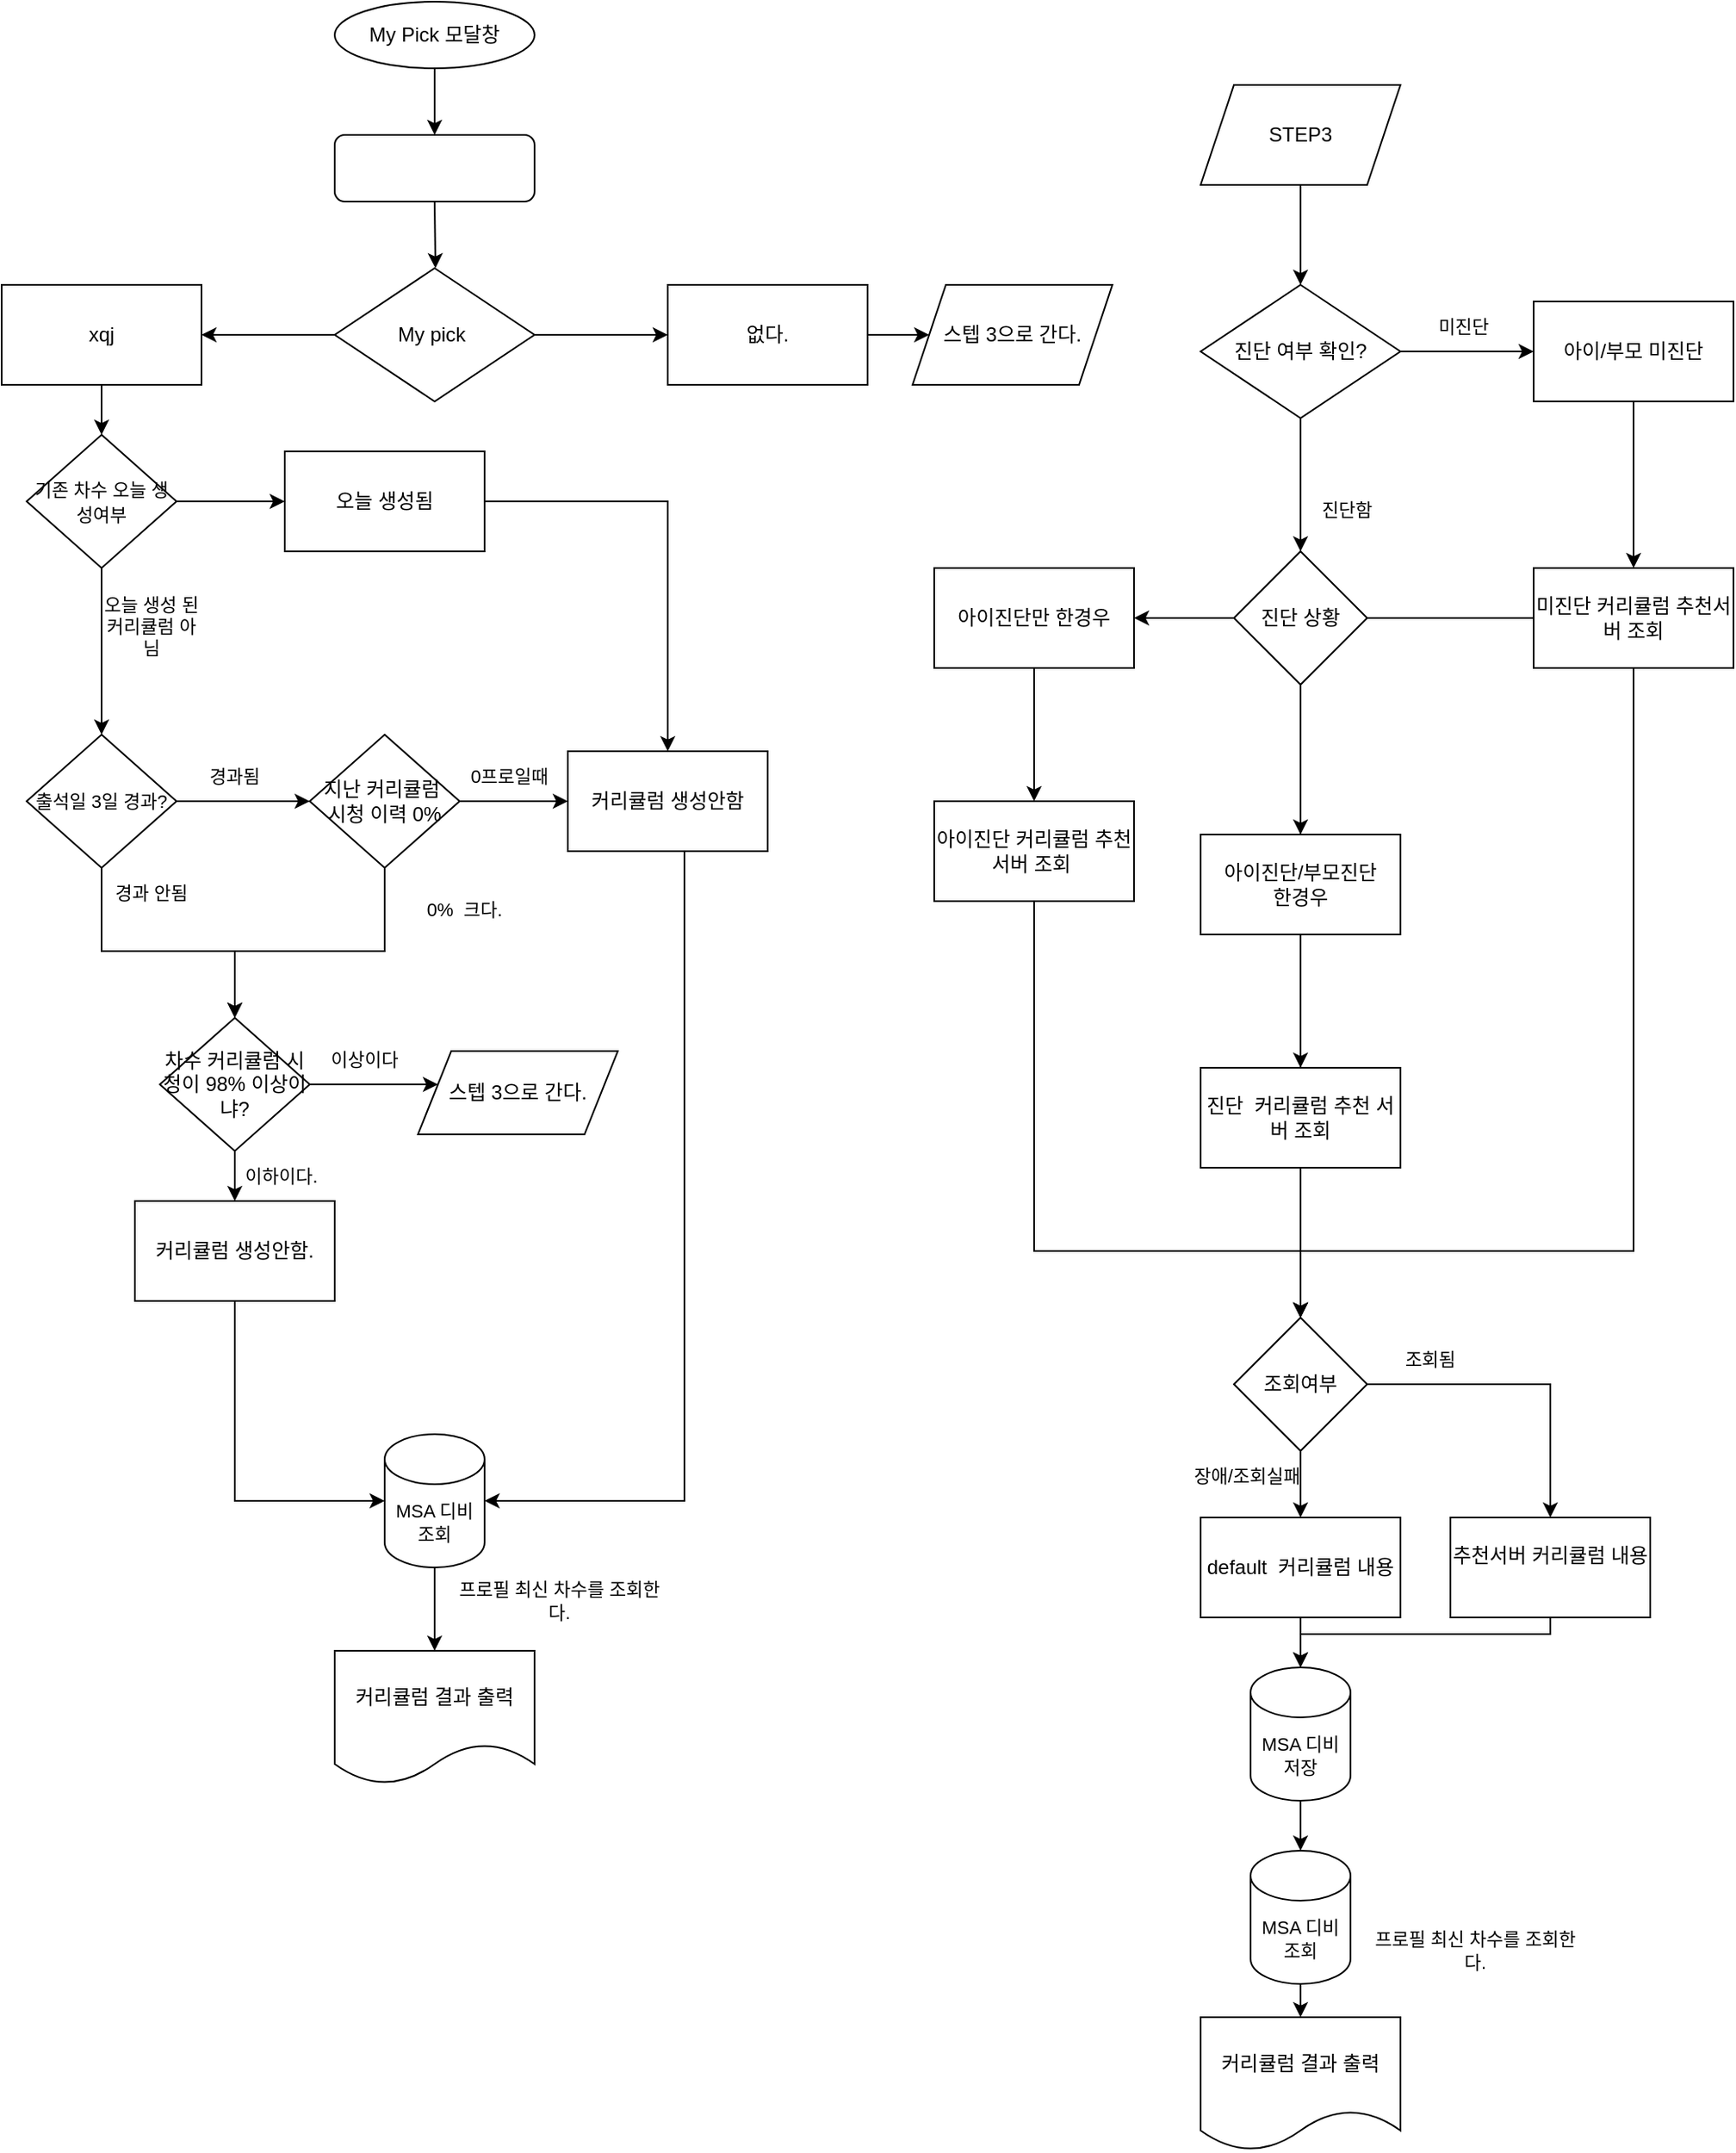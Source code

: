 <mxfile version="21.3.8" type="github">
  <diagram id="9M3qHXlabgps6SP91BO-" name="Page-1">
    <mxGraphModel dx="954" dy="513" grid="1" gridSize="10" guides="1" tooltips="1" connect="1" arrows="1" fold="1" page="1" pageScale="1" pageWidth="827" pageHeight="1169" math="0" shadow="0">
      <root>
        <mxCell id="0" />
        <mxCell id="1" parent="0" />
        <mxCell id="fzmjyrFyGPUT9gfRvAtI-3" value="" style="endArrow=classic;html=1;rounded=0;entryX=0.5;entryY=0;entryDx=0;entryDy=0;" parent="1" target="fzmjyrFyGPUT9gfRvAtI-10" edge="1">
          <mxGeometry width="50" height="50" relative="1" as="geometry">
            <mxPoint x="420" y="40" as="sourcePoint" />
            <mxPoint x="414" y="80" as="targetPoint" />
          </mxGeometry>
        </mxCell>
        <mxCell id="fzmjyrFyGPUT9gfRvAtI-9" value="My Pick 모달창" style="ellipse;whiteSpace=wrap;html=1;" parent="1" vertex="1">
          <mxGeometry x="360" width="120" height="40" as="geometry" />
        </mxCell>
        <mxCell id="fzmjyrFyGPUT9gfRvAtI-10" value="" style="rounded=1;whiteSpace=wrap;html=1;" parent="1" vertex="1">
          <mxGeometry x="360" y="80" width="120" height="40" as="geometry" />
        </mxCell>
        <mxCell id="fzmjyrFyGPUT9gfRvAtI-12" value="" style="endArrow=classic;html=1;rounded=0;" parent="1" edge="1">
          <mxGeometry width="50" height="50" relative="1" as="geometry">
            <mxPoint x="420" y="120" as="sourcePoint" />
            <mxPoint x="420.5" y="160" as="targetPoint" />
          </mxGeometry>
        </mxCell>
        <mxCell id="-nON0nGgF-exj52aO8rV-6" value="" style="edgeStyle=orthogonalEdgeStyle;rounded=0;orthogonalLoop=1;jettySize=auto;html=1;" parent="1" source="-nON0nGgF-exj52aO8rV-3" target="-nON0nGgF-exj52aO8rV-5" edge="1">
          <mxGeometry relative="1" as="geometry" />
        </mxCell>
        <mxCell id="-nON0nGgF-exj52aO8rV-9" value="" style="edgeStyle=orthogonalEdgeStyle;rounded=0;orthogonalLoop=1;jettySize=auto;html=1;" parent="1" source="-nON0nGgF-exj52aO8rV-3" target="-nON0nGgF-exj52aO8rV-8" edge="1">
          <mxGeometry relative="1" as="geometry" />
        </mxCell>
        <mxCell id="-nON0nGgF-exj52aO8rV-3" value="My pick&amp;nbsp;" style="rhombus;whiteSpace=wrap;html=1;" parent="1" vertex="1">
          <mxGeometry x="360" y="160" width="120" height="80" as="geometry" />
        </mxCell>
        <mxCell id="-nON0nGgF-exj52aO8rV-62" value="" style="edgeStyle=orthogonalEdgeStyle;rounded=0;orthogonalLoop=1;jettySize=auto;html=1;fontSize=11;" parent="1" source="-nON0nGgF-exj52aO8rV-5" target="-nON0nGgF-exj52aO8rV-61" edge="1">
          <mxGeometry relative="1" as="geometry" />
        </mxCell>
        <mxCell id="-nON0nGgF-exj52aO8rV-5" value="없다." style="whiteSpace=wrap;html=1;" parent="1" vertex="1">
          <mxGeometry x="560" y="170" width="120" height="60" as="geometry" />
        </mxCell>
        <mxCell id="-nON0nGgF-exj52aO8rV-126" value="" style="edgeStyle=orthogonalEdgeStyle;rounded=0;orthogonalLoop=1;jettySize=auto;html=1;fontSize=11;" parent="1" source="-nON0nGgF-exj52aO8rV-8" target="-nON0nGgF-exj52aO8rV-119" edge="1">
          <mxGeometry relative="1" as="geometry" />
        </mxCell>
        <mxCell id="-nON0nGgF-exj52aO8rV-8" value="xqj" style="whiteSpace=wrap;html=1;" parent="1" vertex="1">
          <mxGeometry x="160" y="170" width="120" height="60" as="geometry" />
        </mxCell>
        <mxCell id="-nON0nGgF-exj52aO8rV-14" value="" style="edgeStyle=orthogonalEdgeStyle;rounded=0;orthogonalLoop=1;jettySize=auto;html=1;" parent="1" source="-nON0nGgF-exj52aO8rV-10" target="-nON0nGgF-exj52aO8rV-13" edge="1">
          <mxGeometry relative="1" as="geometry" />
        </mxCell>
        <mxCell id="-nON0nGgF-exj52aO8rV-20" value="" style="edgeStyle=orthogonalEdgeStyle;rounded=0;orthogonalLoop=1;jettySize=auto;html=1;" parent="1" source="-nON0nGgF-exj52aO8rV-10" target="-nON0nGgF-exj52aO8rV-19" edge="1">
          <mxGeometry relative="1" as="geometry" />
        </mxCell>
        <mxCell id="-nON0nGgF-exj52aO8rV-10" value="진단 여부 확인?" style="rhombus;whiteSpace=wrap;html=1;" parent="1" vertex="1">
          <mxGeometry x="880" y="170" width="120" height="80" as="geometry" />
        </mxCell>
        <mxCell id="-nON0nGgF-exj52aO8rV-16" value="" style="edgeStyle=orthogonalEdgeStyle;rounded=0;orthogonalLoop=1;jettySize=auto;html=1;" parent="1" source="-nON0nGgF-exj52aO8rV-13" target="-nON0nGgF-exj52aO8rV-15" edge="1">
          <mxGeometry relative="1" as="geometry" />
        </mxCell>
        <mxCell id="-nON0nGgF-exj52aO8rV-13" value="아이/부모 미진단" style="whiteSpace=wrap;html=1;" parent="1" vertex="1">
          <mxGeometry x="1080" y="180" width="120" height="60" as="geometry" />
        </mxCell>
        <mxCell id="-nON0nGgF-exj52aO8rV-85" value="" style="edgeStyle=orthogonalEdgeStyle;rounded=0;orthogonalLoop=1;jettySize=auto;html=1;fontSize=11;entryX=0.5;entryY=0;entryDx=0;entryDy=0;" parent="1" source="-nON0nGgF-exj52aO8rV-15" target="-nON0nGgF-exj52aO8rV-82" edge="1">
          <mxGeometry relative="1" as="geometry">
            <mxPoint x="1140" y="480" as="targetPoint" />
          </mxGeometry>
        </mxCell>
        <mxCell id="-nON0nGgF-exj52aO8rV-90" value="" style="edgeStyle=orthogonalEdgeStyle;rounded=0;orthogonalLoop=1;jettySize=auto;html=1;fontSize=11;entryX=0.5;entryY=0;entryDx=0;entryDy=0;" parent="1" source="-nON0nGgF-exj52aO8rV-15" target="-nON0nGgF-exj52aO8rV-82" edge="1">
          <mxGeometry relative="1" as="geometry">
            <mxPoint x="1140" y="480" as="targetPoint" />
            <Array as="points">
              <mxPoint x="1140" y="750" />
              <mxPoint x="940" y="750" />
            </Array>
          </mxGeometry>
        </mxCell>
        <mxCell id="-nON0nGgF-exj52aO8rV-15" value="미진단 커리큘럼 추천서버 조회" style="whiteSpace=wrap;html=1;" parent="1" vertex="1">
          <mxGeometry x="1080" y="340" width="120" height="60" as="geometry" />
        </mxCell>
        <mxCell id="-nON0nGgF-exj52aO8rV-22" value="" style="edgeStyle=orthogonalEdgeStyle;rounded=0;orthogonalLoop=1;jettySize=auto;html=1;" parent="1" source="-nON0nGgF-exj52aO8rV-19" target="-nON0nGgF-exj52aO8rV-21" edge="1">
          <mxGeometry relative="1" as="geometry" />
        </mxCell>
        <mxCell id="-nON0nGgF-exj52aO8rV-24" value="" style="edgeStyle=orthogonalEdgeStyle;rounded=0;orthogonalLoop=1;jettySize=auto;html=1;" parent="1" source="-nON0nGgF-exj52aO8rV-19" target="-nON0nGgF-exj52aO8rV-23" edge="1">
          <mxGeometry relative="1" as="geometry" />
        </mxCell>
        <mxCell id="-nON0nGgF-exj52aO8rV-19" value="진단 상황" style="rhombus;whiteSpace=wrap;html=1;" parent="1" vertex="1">
          <mxGeometry x="900" y="330" width="80" height="80" as="geometry" />
        </mxCell>
        <mxCell id="-nON0nGgF-exj52aO8rV-32" value="" style="edgeStyle=orthogonalEdgeStyle;rounded=0;orthogonalLoop=1;jettySize=auto;html=1;" parent="1" source="-nON0nGgF-exj52aO8rV-21" target="-nON0nGgF-exj52aO8rV-31" edge="1">
          <mxGeometry relative="1" as="geometry" />
        </mxCell>
        <mxCell id="-nON0nGgF-exj52aO8rV-21" value="아이진단만 한경우" style="whiteSpace=wrap;html=1;" parent="1" vertex="1">
          <mxGeometry x="720" y="340" width="120" height="60" as="geometry" />
        </mxCell>
        <mxCell id="-nON0nGgF-exj52aO8rV-26" value="" style="edgeStyle=orthogonalEdgeStyle;rounded=0;orthogonalLoop=1;jettySize=auto;html=1;" parent="1" source="-nON0nGgF-exj52aO8rV-23" target="-nON0nGgF-exj52aO8rV-25" edge="1">
          <mxGeometry relative="1" as="geometry" />
        </mxCell>
        <mxCell id="-nON0nGgF-exj52aO8rV-23" value="아이진단/부모진단 &lt;br&gt;한경우" style="whiteSpace=wrap;html=1;" parent="1" vertex="1">
          <mxGeometry x="880" y="500" width="120" height="60" as="geometry" />
        </mxCell>
        <mxCell id="-nON0nGgF-exj52aO8rV-86" value="" style="edgeStyle=orthogonalEdgeStyle;rounded=0;orthogonalLoop=1;jettySize=auto;html=1;fontSize=11;" parent="1" source="-nON0nGgF-exj52aO8rV-25" target="-nON0nGgF-exj52aO8rV-82" edge="1">
          <mxGeometry relative="1" as="geometry" />
        </mxCell>
        <mxCell id="-nON0nGgF-exj52aO8rV-25" value="진단 &amp;nbsp;커리큘럼 추천 서버 조회" style="whiteSpace=wrap;html=1;" parent="1" vertex="1">
          <mxGeometry x="880" y="640" width="120" height="60" as="geometry" />
        </mxCell>
        <mxCell id="-nON0nGgF-exj52aO8rV-27" value="커리큘럼 결과 출력" style="shape=document;whiteSpace=wrap;html=1;boundedLbl=1;" parent="1" vertex="1">
          <mxGeometry x="880" y="1210" width="120" height="80" as="geometry" />
        </mxCell>
        <mxCell id="-nON0nGgF-exj52aO8rV-88" value="" style="edgeStyle=orthogonalEdgeStyle;rounded=0;orthogonalLoop=1;jettySize=auto;html=1;fontSize=11;entryX=0.5;entryY=0;entryDx=0;entryDy=0;" parent="1" source="-nON0nGgF-exj52aO8rV-31" target="-nON0nGgF-exj52aO8rV-82" edge="1">
          <mxGeometry relative="1" as="geometry">
            <mxPoint x="780" y="620" as="targetPoint" />
            <Array as="points">
              <mxPoint x="780" y="750" />
              <mxPoint x="940" y="750" />
            </Array>
          </mxGeometry>
        </mxCell>
        <mxCell id="-nON0nGgF-exj52aO8rV-31" value="아이진단 커리큘럼 추천서버 조회&amp;nbsp;" style="whiteSpace=wrap;html=1;" parent="1" vertex="1">
          <mxGeometry x="720" y="480" width="120" height="60" as="geometry" />
        </mxCell>
        <mxCell id="-nON0nGgF-exj52aO8rV-39" value="" style="edgeStyle=orthogonalEdgeStyle;rounded=0;orthogonalLoop=1;jettySize=auto;html=1;fontSize=11;" parent="1" source="-nON0nGgF-exj52aO8rV-35" target="-nON0nGgF-exj52aO8rV-38" edge="1">
          <mxGeometry relative="1" as="geometry" />
        </mxCell>
        <mxCell id="-nON0nGgF-exj52aO8rV-46" value="" style="edgeStyle=orthogonalEdgeStyle;rounded=0;orthogonalLoop=1;jettySize=auto;html=1;fontSize=11;entryX=0.5;entryY=0;entryDx=0;entryDy=0;" parent="1" source="-nON0nGgF-exj52aO8rV-35" target="-nON0nGgF-exj52aO8rV-66" edge="1">
          <mxGeometry relative="1" as="geometry">
            <mxPoint x="220" y="570" as="targetPoint" />
            <Array as="points">
              <mxPoint x="220" y="570" />
              <mxPoint x="300" y="570" />
            </Array>
          </mxGeometry>
        </mxCell>
        <mxCell id="-nON0nGgF-exj52aO8rV-35" value="&lt;font style=&quot;font-size: 11px&quot;&gt;출석일 3일 경과?&lt;/font&gt;" style="rhombus;whiteSpace=wrap;html=1;" parent="1" vertex="1">
          <mxGeometry x="175" y="440" width="90" height="80" as="geometry" />
        </mxCell>
        <mxCell id="-nON0nGgF-exj52aO8rV-42" value="" style="edgeStyle=orthogonalEdgeStyle;rounded=0;orthogonalLoop=1;jettySize=auto;html=1;fontSize=11;" parent="1" source="-nON0nGgF-exj52aO8rV-38" target="-nON0nGgF-exj52aO8rV-41" edge="1">
          <mxGeometry relative="1" as="geometry" />
        </mxCell>
        <mxCell id="-nON0nGgF-exj52aO8rV-38" value="지난 커리큘럼&amp;nbsp;&lt;br&gt;시청 이력 0%" style="rhombus;whiteSpace=wrap;html=1;" parent="1" vertex="1">
          <mxGeometry x="345" y="440" width="90" height="80" as="geometry" />
        </mxCell>
        <mxCell id="-nON0nGgF-exj52aO8rV-40" value="경과됨" style="text;html=1;strokeColor=none;fillColor=none;align=center;verticalAlign=middle;whiteSpace=wrap;rounded=0;fontSize=11;" parent="1" vertex="1">
          <mxGeometry x="270" y="450" width="60" height="30" as="geometry" />
        </mxCell>
        <mxCell id="-nON0nGgF-exj52aO8rV-112" value="" style="edgeStyle=orthogonalEdgeStyle;rounded=0;orthogonalLoop=1;jettySize=auto;html=1;fontSize=11;entryX=1;entryY=0.5;entryDx=0;entryDy=0;entryPerimeter=0;" parent="1" source="-nON0nGgF-exj52aO8rV-41" target="-nON0nGgF-exj52aO8rV-107" edge="1">
          <mxGeometry relative="1" as="geometry">
            <mxPoint x="560.0" y="590" as="targetPoint" />
            <Array as="points">
              <mxPoint x="570" y="900" />
            </Array>
          </mxGeometry>
        </mxCell>
        <mxCell id="-nON0nGgF-exj52aO8rV-41" value="커리큘럼 생성안함" style="whiteSpace=wrap;html=1;" parent="1" vertex="1">
          <mxGeometry x="500" y="450" width="120" height="60" as="geometry" />
        </mxCell>
        <mxCell id="-nON0nGgF-exj52aO8rV-48" value="0프로일때" style="text;html=1;strokeColor=none;fillColor=none;align=center;verticalAlign=middle;whiteSpace=wrap;rounded=0;fontSize=11;" parent="1" vertex="1">
          <mxGeometry x="435" y="450" width="60" height="30" as="geometry" />
        </mxCell>
        <mxCell id="-nON0nGgF-exj52aO8rV-58" value="0% &amp;nbsp;크다." style="text;html=1;strokeColor=none;fillColor=none;align=center;verticalAlign=middle;whiteSpace=wrap;rounded=0;fontSize=11;" parent="1" vertex="1">
          <mxGeometry x="390" y="530" width="96" height="30" as="geometry" />
        </mxCell>
        <mxCell id="-nON0nGgF-exj52aO8rV-60" value="" style="edgeStyle=orthogonalEdgeStyle;rounded=0;orthogonalLoop=1;jettySize=auto;html=1;fontSize=11;" parent="1" source="-nON0nGgF-exj52aO8rV-59" target="-nON0nGgF-exj52aO8rV-10" edge="1">
          <mxGeometry relative="1" as="geometry" />
        </mxCell>
        <mxCell id="-nON0nGgF-exj52aO8rV-59" value="STEP3" style="shape=parallelogram;perimeter=parallelogramPerimeter;whiteSpace=wrap;html=1;fixedSize=1;" parent="1" vertex="1">
          <mxGeometry x="880" y="50" width="120" height="60" as="geometry" />
        </mxCell>
        <mxCell id="-nON0nGgF-exj52aO8rV-61" value="스텝 3으로 간다." style="shape=parallelogram;perimeter=parallelogramPerimeter;whiteSpace=wrap;html=1;fixedSize=1;" parent="1" vertex="1">
          <mxGeometry x="707" y="170" width="120" height="60" as="geometry" />
        </mxCell>
        <mxCell id="-nON0nGgF-exj52aO8rV-63" value="미진단" style="text;html=1;strokeColor=none;fillColor=none;align=center;verticalAlign=middle;whiteSpace=wrap;rounded=0;fontSize=11;" parent="1" vertex="1">
          <mxGeometry x="990" y="180" width="96" height="30" as="geometry" />
        </mxCell>
        <mxCell id="-nON0nGgF-exj52aO8rV-64" value="진단함" style="text;html=1;strokeColor=none;fillColor=none;align=center;verticalAlign=middle;whiteSpace=wrap;rounded=0;fontSize=11;" parent="1" vertex="1">
          <mxGeometry x="920" y="290" width="96" height="30" as="geometry" />
        </mxCell>
        <mxCell id="-nON0nGgF-exj52aO8rV-74" value="" style="edgeStyle=orthogonalEdgeStyle;rounded=0;orthogonalLoop=1;jettySize=auto;html=1;fontSize=11;" parent="1" source="-nON0nGgF-exj52aO8rV-66" target="-nON0nGgF-exj52aO8rV-73" edge="1">
          <mxGeometry relative="1" as="geometry">
            <Array as="points">
              <mxPoint x="400" y="650" />
              <mxPoint x="400" y="650" />
            </Array>
          </mxGeometry>
        </mxCell>
        <mxCell id="-nON0nGgF-exj52aO8rV-80" value="" style="edgeStyle=orthogonalEdgeStyle;rounded=0;orthogonalLoop=1;jettySize=auto;html=1;fontSize=11;" parent="1" source="-nON0nGgF-exj52aO8rV-66" target="-nON0nGgF-exj52aO8rV-79" edge="1">
          <mxGeometry relative="1" as="geometry" />
        </mxCell>
        <mxCell id="-nON0nGgF-exj52aO8rV-66" value="차수 커리큘럼 시청이 98% 이상이냐?" style="rhombus;whiteSpace=wrap;html=1;" parent="1" vertex="1">
          <mxGeometry x="255" y="610" width="90" height="80" as="geometry" />
        </mxCell>
        <mxCell id="-nON0nGgF-exj52aO8rV-72" value="" style="endArrow=classic;html=1;rounded=0;fontSize=11;exitX=0.5;exitY=1;exitDx=0;exitDy=0;" parent="1" source="-nON0nGgF-exj52aO8rV-38" target="-nON0nGgF-exj52aO8rV-66" edge="1">
          <mxGeometry width="50" height="50" relative="1" as="geometry">
            <mxPoint x="600" y="540" as="sourcePoint" />
            <mxPoint x="650" y="490" as="targetPoint" />
            <Array as="points">
              <mxPoint x="390" y="570" />
              <mxPoint x="300" y="570" />
              <mxPoint x="300" y="610" />
            </Array>
          </mxGeometry>
        </mxCell>
        <mxCell id="-nON0nGgF-exj52aO8rV-73" value="&lt;span&gt;스텝 3으로 간다.&lt;/span&gt;" style="shape=parallelogram;perimeter=parallelogramPerimeter;whiteSpace=wrap;html=1;fixedSize=1;" parent="1" vertex="1">
          <mxGeometry x="410" y="630" width="120" height="50" as="geometry" />
        </mxCell>
        <mxCell id="-nON0nGgF-exj52aO8rV-75" value="이상이다" style="text;html=1;strokeColor=none;fillColor=none;align=center;verticalAlign=middle;whiteSpace=wrap;rounded=0;fontSize=11;" parent="1" vertex="1">
          <mxGeometry x="330" y="620" width="96" height="30" as="geometry" />
        </mxCell>
        <mxCell id="-nON0nGgF-exj52aO8rV-109" value="" style="edgeStyle=orthogonalEdgeStyle;rounded=0;orthogonalLoop=1;jettySize=auto;html=1;fontSize=11;entryX=0;entryY=0.5;entryDx=0;entryDy=0;entryPerimeter=0;" parent="1" source="-nON0nGgF-exj52aO8rV-79" target="-nON0nGgF-exj52aO8rV-107" edge="1">
          <mxGeometry relative="1" as="geometry">
            <mxPoint x="300.0" y="860" as="targetPoint" />
            <Array as="points">
              <mxPoint x="300" y="900" />
            </Array>
          </mxGeometry>
        </mxCell>
        <mxCell id="-nON0nGgF-exj52aO8rV-79" value="&lt;span&gt;커리큘럼 생성안함.&lt;/span&gt;" style="whiteSpace=wrap;html=1;" parent="1" vertex="1">
          <mxGeometry x="240" y="720" width="120" height="60" as="geometry" />
        </mxCell>
        <mxCell id="-nON0nGgF-exj52aO8rV-81" value="이하이다." style="text;html=1;strokeColor=none;fillColor=none;align=center;verticalAlign=middle;whiteSpace=wrap;rounded=0;fontSize=11;" parent="1" vertex="1">
          <mxGeometry x="280" y="690" width="96" height="30" as="geometry" />
        </mxCell>
        <mxCell id="-nON0nGgF-exj52aO8rV-92" value="" style="edgeStyle=orthogonalEdgeStyle;rounded=0;orthogonalLoop=1;jettySize=auto;html=1;fontSize=11;" parent="1" source="-nON0nGgF-exj52aO8rV-82" target="-nON0nGgF-exj52aO8rV-91" edge="1">
          <mxGeometry relative="1" as="geometry" />
        </mxCell>
        <mxCell id="-nON0nGgF-exj52aO8rV-94" value="" style="edgeStyle=orthogonalEdgeStyle;rounded=0;orthogonalLoop=1;jettySize=auto;html=1;fontSize=11;" parent="1" source="-nON0nGgF-exj52aO8rV-82" target="-nON0nGgF-exj52aO8rV-93" edge="1">
          <mxGeometry relative="1" as="geometry" />
        </mxCell>
        <mxCell id="-nON0nGgF-exj52aO8rV-82" value="조회여부" style="rhombus;whiteSpace=wrap;html=1;" parent="1" vertex="1">
          <mxGeometry x="900" y="790" width="80" height="80" as="geometry" />
        </mxCell>
        <mxCell id="-nON0nGgF-exj52aO8rV-98" value="" style="edgeStyle=orthogonalEdgeStyle;rounded=0;orthogonalLoop=1;jettySize=auto;html=1;fontSize=11;" parent="1" source="-nON0nGgF-exj52aO8rV-91" target="-nON0nGgF-exj52aO8rV-97" edge="1">
          <mxGeometry relative="1" as="geometry" />
        </mxCell>
        <mxCell id="-nON0nGgF-exj52aO8rV-91" value="default &amp;nbsp;커리큘럼 내용" style="whiteSpace=wrap;html=1;" parent="1" vertex="1">
          <mxGeometry x="880" y="910" width="120" height="60" as="geometry" />
        </mxCell>
        <mxCell id="-nON0nGgF-exj52aO8rV-101" value="" style="edgeStyle=orthogonalEdgeStyle;rounded=0;orthogonalLoop=1;jettySize=auto;html=1;fontSize=11;" parent="1" source="-nON0nGgF-exj52aO8rV-93" edge="1">
          <mxGeometry relative="1" as="geometry">
            <mxPoint x="940" y="1000" as="targetPoint" />
            <Array as="points">
              <mxPoint x="1090" y="980" />
              <mxPoint x="940" y="980" />
            </Array>
          </mxGeometry>
        </mxCell>
        <mxCell id="-nON0nGgF-exj52aO8rV-93" value="추천서버 커리큘럼 내용 &amp;nbsp;" style="whiteSpace=wrap;html=1;" parent="1" vertex="1">
          <mxGeometry x="1030" y="910" width="120" height="60" as="geometry" />
        </mxCell>
        <mxCell id="-nON0nGgF-exj52aO8rV-117" value="" style="edgeStyle=orthogonalEdgeStyle;rounded=0;orthogonalLoop=1;jettySize=auto;html=1;fontSize=11;" parent="1" source="-nON0nGgF-exj52aO8rV-97" target="-nON0nGgF-exj52aO8rV-116" edge="1">
          <mxGeometry relative="1" as="geometry" />
        </mxCell>
        <mxCell id="-nON0nGgF-exj52aO8rV-97" value="MSA 디비&lt;br&gt;저장" style="shape=cylinder3;whiteSpace=wrap;html=1;boundedLbl=1;backgroundOutline=1;size=15;fontSize=11;" parent="1" vertex="1">
          <mxGeometry x="910" y="1000" width="60" height="80" as="geometry" />
        </mxCell>
        <mxCell id="-nON0nGgF-exj52aO8rV-102" value="장애/조회실패" style="text;html=1;strokeColor=none;fillColor=none;align=center;verticalAlign=middle;whiteSpace=wrap;rounded=0;fontSize=11;" parent="1" vertex="1">
          <mxGeometry x="860" y="870" width="96" height="30" as="geometry" />
        </mxCell>
        <mxCell id="-nON0nGgF-exj52aO8rV-103" value="조회됨" style="text;html=1;strokeColor=none;fillColor=none;align=center;verticalAlign=middle;whiteSpace=wrap;rounded=0;fontSize=11;" parent="1" vertex="1">
          <mxGeometry x="970" y="800" width="96" height="30" as="geometry" />
        </mxCell>
        <mxCell id="-nON0nGgF-exj52aO8rV-105" value="커리큘럼 결과 출력" style="shape=document;whiteSpace=wrap;html=1;boundedLbl=1;" parent="1" vertex="1">
          <mxGeometry x="360" y="990" width="120" height="80" as="geometry" />
        </mxCell>
        <mxCell id="-nON0nGgF-exj52aO8rV-106" value="" style="edgeStyle=orthogonalEdgeStyle;rounded=0;orthogonalLoop=1;jettySize=auto;html=1;fontSize=11;" parent="1" source="-nON0nGgF-exj52aO8rV-107" target="-nON0nGgF-exj52aO8rV-105" edge="1">
          <mxGeometry relative="1" as="geometry" />
        </mxCell>
        <mxCell id="-nON0nGgF-exj52aO8rV-107" value="MSA 디비&lt;br&gt;조회" style="shape=cylinder3;whiteSpace=wrap;html=1;boundedLbl=1;backgroundOutline=1;size=15;fontSize=11;" parent="1" vertex="1">
          <mxGeometry x="390" y="860" width="60" height="80" as="geometry" />
        </mxCell>
        <mxCell id="-nON0nGgF-exj52aO8rV-113" value="프로필 최신 차수를 조회한다." style="text;html=1;strokeColor=none;fillColor=none;align=center;verticalAlign=middle;whiteSpace=wrap;rounded=0;fontSize=11;" parent="1" vertex="1">
          <mxGeometry x="430" y="940" width="130" height="40" as="geometry" />
        </mxCell>
        <mxCell id="-nON0nGgF-exj52aO8rV-114" value="경과 안됨" style="text;html=1;strokeColor=none;fillColor=none;align=center;verticalAlign=middle;whiteSpace=wrap;rounded=0;fontSize=11;" parent="1" vertex="1">
          <mxGeometry x="220" y="520" width="60" height="30" as="geometry" />
        </mxCell>
        <mxCell id="-nON0nGgF-exj52aO8rV-115" value="" style="edgeStyle=orthogonalEdgeStyle;rounded=0;orthogonalLoop=1;jettySize=auto;html=1;fontSize=11;" parent="1" source="-nON0nGgF-exj52aO8rV-116" edge="1">
          <mxGeometry relative="1" as="geometry">
            <mxPoint x="940" y="1210" as="targetPoint" />
          </mxGeometry>
        </mxCell>
        <mxCell id="-nON0nGgF-exj52aO8rV-116" value="MSA 디비&lt;br&gt;조회" style="shape=cylinder3;whiteSpace=wrap;html=1;boundedLbl=1;backgroundOutline=1;size=15;fontSize=11;" parent="1" vertex="1">
          <mxGeometry x="910" y="1110" width="60" height="80" as="geometry" />
        </mxCell>
        <mxCell id="-nON0nGgF-exj52aO8rV-118" value="프로필 최신 차수를 조회한다." style="text;html=1;strokeColor=none;fillColor=none;align=center;verticalAlign=middle;whiteSpace=wrap;rounded=0;fontSize=11;" parent="1" vertex="1">
          <mxGeometry x="980" y="1150" width="130" height="40" as="geometry" />
        </mxCell>
        <mxCell id="-nON0nGgF-exj52aO8rV-121" value="" style="edgeStyle=orthogonalEdgeStyle;rounded=0;orthogonalLoop=1;jettySize=auto;html=1;fontSize=11;" parent="1" source="-nON0nGgF-exj52aO8rV-119" target="-nON0nGgF-exj52aO8rV-120" edge="1">
          <mxGeometry relative="1" as="geometry" />
        </mxCell>
        <mxCell id="-nON0nGgF-exj52aO8rV-124" value="" style="edgeStyle=orthogonalEdgeStyle;rounded=0;orthogonalLoop=1;jettySize=auto;html=1;fontSize=11;" parent="1" source="-nON0nGgF-exj52aO8rV-119" target="-nON0nGgF-exj52aO8rV-35" edge="1">
          <mxGeometry relative="1" as="geometry" />
        </mxCell>
        <mxCell id="-nON0nGgF-exj52aO8rV-119" value="&lt;span style=&quot;font-size: 11px&quot;&gt;기존 차수 오늘 생성여부&lt;/span&gt;" style="rhombus;whiteSpace=wrap;html=1;" parent="1" vertex="1">
          <mxGeometry x="175" y="260" width="90" height="80" as="geometry" />
        </mxCell>
        <mxCell id="-nON0nGgF-exj52aO8rV-123" value="" style="edgeStyle=orthogonalEdgeStyle;rounded=0;orthogonalLoop=1;jettySize=auto;html=1;fontSize=11;entryX=0.5;entryY=0;entryDx=0;entryDy=0;" parent="1" source="-nON0nGgF-exj52aO8rV-120" target="-nON0nGgF-exj52aO8rV-41" edge="1">
          <mxGeometry relative="1" as="geometry">
            <mxPoint x="530" y="300" as="targetPoint" />
          </mxGeometry>
        </mxCell>
        <mxCell id="-nON0nGgF-exj52aO8rV-120" value="오늘 생성됨" style="whiteSpace=wrap;html=1;" parent="1" vertex="1">
          <mxGeometry x="330" y="270" width="120" height="60" as="geometry" />
        </mxCell>
        <mxCell id="-nON0nGgF-exj52aO8rV-125" value="오늘 생성 된 커리큘럼 아님" style="text;html=1;strokeColor=none;fillColor=none;align=center;verticalAlign=middle;whiteSpace=wrap;rounded=0;fontSize=11;" parent="1" vertex="1">
          <mxGeometry x="220" y="360" width="60" height="30" as="geometry" />
        </mxCell>
      </root>
    </mxGraphModel>
  </diagram>
</mxfile>
